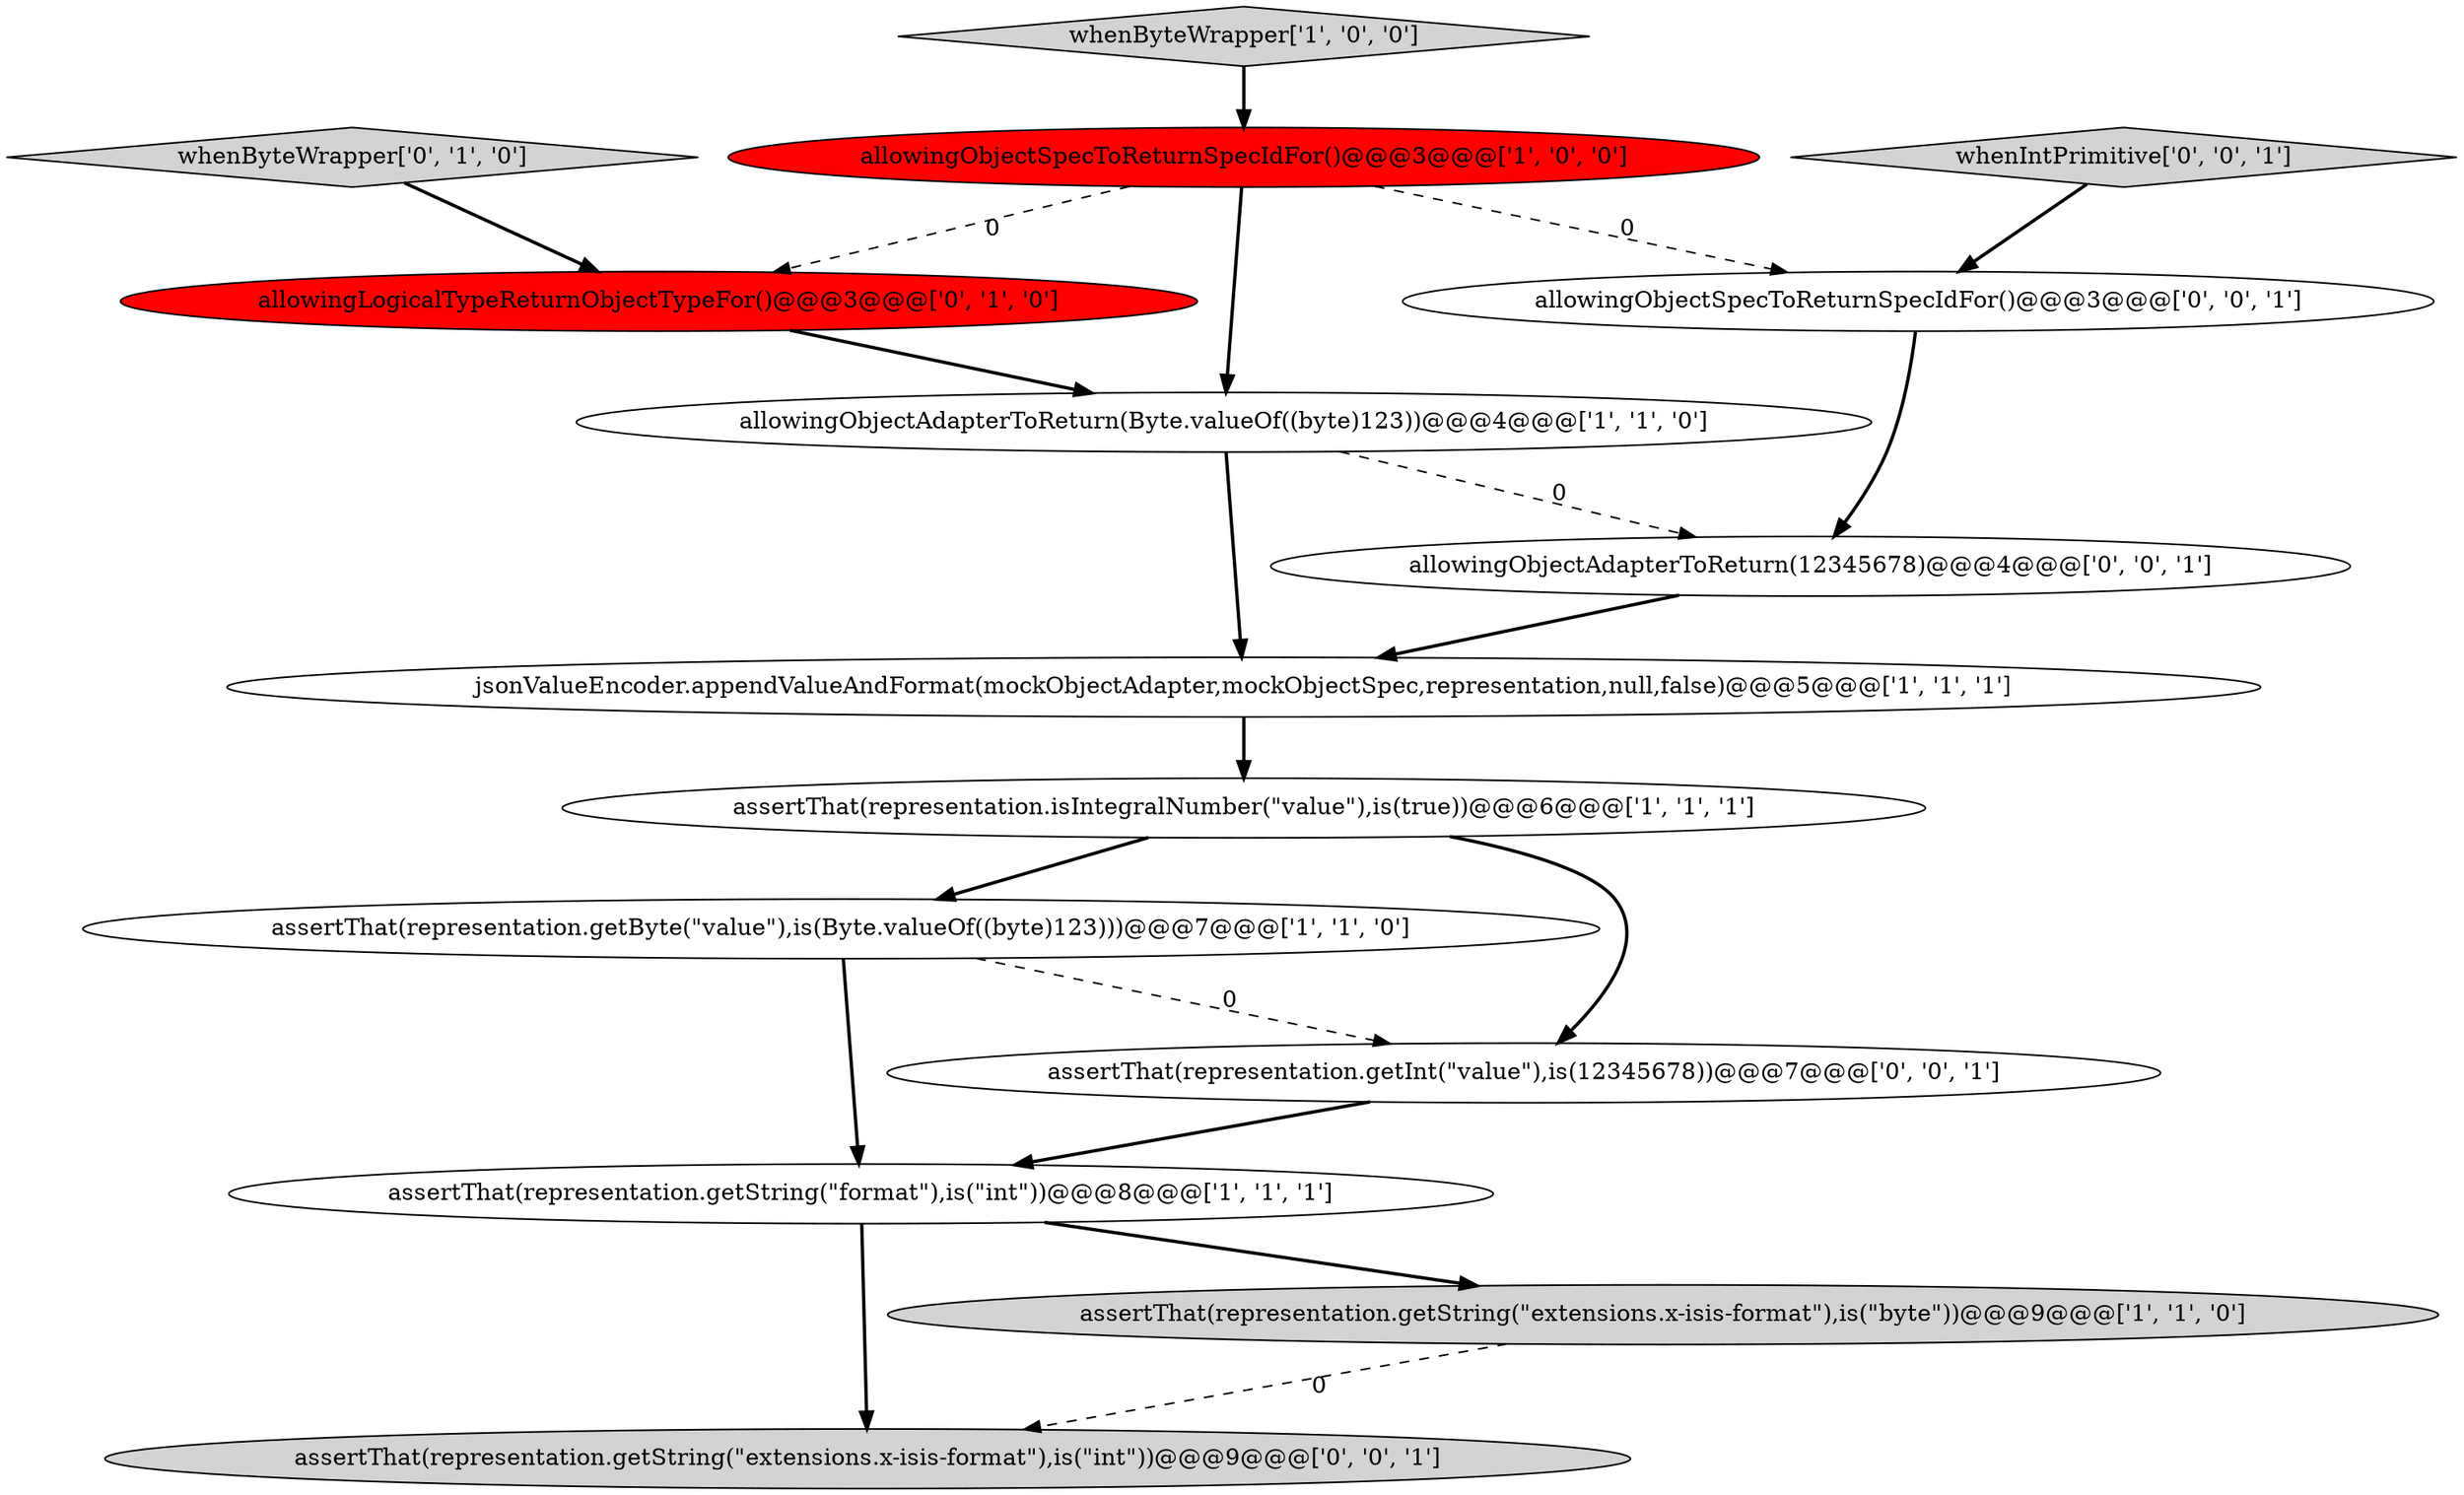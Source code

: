 digraph {
0 [style = filled, label = "allowingObjectAdapterToReturn(Byte.valueOf((byte)123))@@@4@@@['1', '1', '0']", fillcolor = white, shape = ellipse image = "AAA0AAABBB1BBB"];
7 [style = filled, label = "assertThat(representation.isIntegralNumber(\"value\"),is(true))@@@6@@@['1', '1', '1']", fillcolor = white, shape = ellipse image = "AAA0AAABBB1BBB"];
2 [style = filled, label = "assertThat(representation.getString(\"format\"),is(\"int\"))@@@8@@@['1', '1', '1']", fillcolor = white, shape = ellipse image = "AAA0AAABBB1BBB"];
5 [style = filled, label = "whenByteWrapper['1', '0', '0']", fillcolor = lightgray, shape = diamond image = "AAA0AAABBB1BBB"];
9 [style = filled, label = "whenByteWrapper['0', '1', '0']", fillcolor = lightgray, shape = diamond image = "AAA0AAABBB2BBB"];
1 [style = filled, label = "jsonValueEncoder.appendValueAndFormat(mockObjectAdapter,mockObjectSpec,representation,null,false)@@@5@@@['1', '1', '1']", fillcolor = white, shape = ellipse image = "AAA0AAABBB1BBB"];
4 [style = filled, label = "assertThat(representation.getByte(\"value\"),is(Byte.valueOf((byte)123)))@@@7@@@['1', '1', '0']", fillcolor = white, shape = ellipse image = "AAA0AAABBB1BBB"];
14 [style = filled, label = "whenIntPrimitive['0', '0', '1']", fillcolor = lightgray, shape = diamond image = "AAA0AAABBB3BBB"];
8 [style = filled, label = "allowingLogicalTypeReturnObjectTypeFor()@@@3@@@['0', '1', '0']", fillcolor = red, shape = ellipse image = "AAA1AAABBB2BBB"];
6 [style = filled, label = "allowingObjectSpecToReturnSpecIdFor()@@@3@@@['1', '0', '0']", fillcolor = red, shape = ellipse image = "AAA1AAABBB1BBB"];
11 [style = filled, label = "assertThat(representation.getInt(\"value\"),is(12345678))@@@7@@@['0', '0', '1']", fillcolor = white, shape = ellipse image = "AAA0AAABBB3BBB"];
12 [style = filled, label = "allowingObjectAdapterToReturn(12345678)@@@4@@@['0', '0', '1']", fillcolor = white, shape = ellipse image = "AAA0AAABBB3BBB"];
10 [style = filled, label = "allowingObjectSpecToReturnSpecIdFor()@@@3@@@['0', '0', '1']", fillcolor = white, shape = ellipse image = "AAA0AAABBB3BBB"];
3 [style = filled, label = "assertThat(representation.getString(\"extensions.x-isis-format\"),is(\"byte\"))@@@9@@@['1', '1', '0']", fillcolor = lightgray, shape = ellipse image = "AAA0AAABBB1BBB"];
13 [style = filled, label = "assertThat(representation.getString(\"extensions.x-isis-format\"),is(\"int\"))@@@9@@@['0', '0', '1']", fillcolor = lightgray, shape = ellipse image = "AAA0AAABBB3BBB"];
8->0 [style = bold, label=""];
14->10 [style = bold, label=""];
6->8 [style = dashed, label="0"];
6->0 [style = bold, label=""];
7->11 [style = bold, label=""];
4->2 [style = bold, label=""];
7->4 [style = bold, label=""];
5->6 [style = bold, label=""];
0->12 [style = dashed, label="0"];
4->11 [style = dashed, label="0"];
9->8 [style = bold, label=""];
12->1 [style = bold, label=""];
10->12 [style = bold, label=""];
1->7 [style = bold, label=""];
0->1 [style = bold, label=""];
3->13 [style = dashed, label="0"];
11->2 [style = bold, label=""];
2->3 [style = bold, label=""];
6->10 [style = dashed, label="0"];
2->13 [style = bold, label=""];
}

